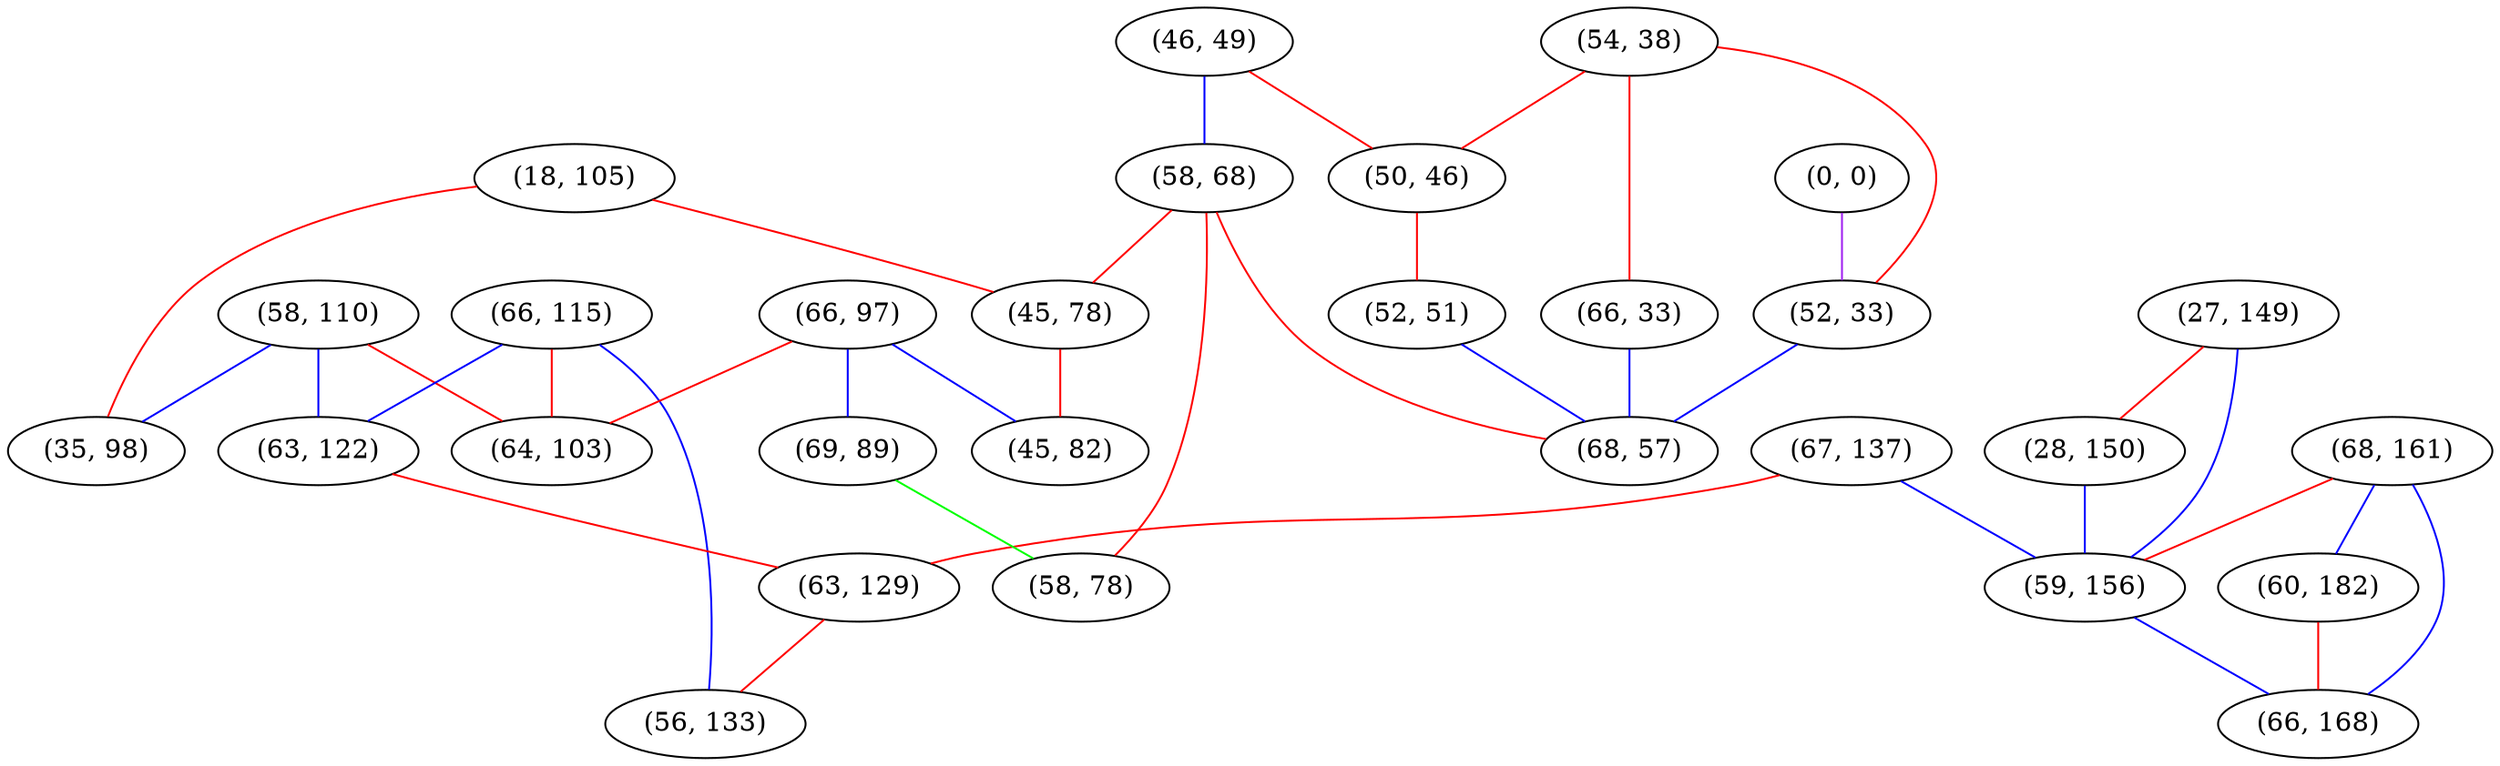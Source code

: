 graph "" {
"(58, 110)";
"(66, 115)";
"(18, 105)";
"(27, 149)";
"(28, 150)";
"(63, 122)";
"(67, 137)";
"(66, 97)";
"(54, 38)";
"(46, 49)";
"(68, 161)";
"(50, 46)";
"(66, 33)";
"(69, 89)";
"(58, 68)";
"(63, 129)";
"(35, 98)";
"(0, 0)";
"(45, 78)";
"(52, 33)";
"(56, 133)";
"(60, 182)";
"(45, 82)";
"(52, 51)";
"(59, 156)";
"(58, 78)";
"(64, 103)";
"(68, 57)";
"(66, 168)";
"(58, 110)" -- "(35, 98)"  [color=blue, key=0, weight=3];
"(58, 110)" -- "(63, 122)"  [color=blue, key=0, weight=3];
"(58, 110)" -- "(64, 103)"  [color=red, key=0, weight=1];
"(66, 115)" -- "(56, 133)"  [color=blue, key=0, weight=3];
"(66, 115)" -- "(63, 122)"  [color=blue, key=0, weight=3];
"(66, 115)" -- "(64, 103)"  [color=red, key=0, weight=1];
"(18, 105)" -- "(45, 78)"  [color=red, key=0, weight=1];
"(18, 105)" -- "(35, 98)"  [color=red, key=0, weight=1];
"(27, 149)" -- "(59, 156)"  [color=blue, key=0, weight=3];
"(27, 149)" -- "(28, 150)"  [color=red, key=0, weight=1];
"(28, 150)" -- "(59, 156)"  [color=blue, key=0, weight=3];
"(63, 122)" -- "(63, 129)"  [color=red, key=0, weight=1];
"(67, 137)" -- "(59, 156)"  [color=blue, key=0, weight=3];
"(67, 137)" -- "(63, 129)"  [color=red, key=0, weight=1];
"(66, 97)" -- "(69, 89)"  [color=blue, key=0, weight=3];
"(66, 97)" -- "(45, 82)"  [color=blue, key=0, weight=3];
"(66, 97)" -- "(64, 103)"  [color=red, key=0, weight=1];
"(54, 38)" -- "(50, 46)"  [color=red, key=0, weight=1];
"(54, 38)" -- "(52, 33)"  [color=red, key=0, weight=1];
"(54, 38)" -- "(66, 33)"  [color=red, key=0, weight=1];
"(46, 49)" -- "(50, 46)"  [color=red, key=0, weight=1];
"(46, 49)" -- "(58, 68)"  [color=blue, key=0, weight=3];
"(68, 161)" -- "(66, 168)"  [color=blue, key=0, weight=3];
"(68, 161)" -- "(59, 156)"  [color=red, key=0, weight=1];
"(68, 161)" -- "(60, 182)"  [color=blue, key=0, weight=3];
"(50, 46)" -- "(52, 51)"  [color=red, key=0, weight=1];
"(66, 33)" -- "(68, 57)"  [color=blue, key=0, weight=3];
"(69, 89)" -- "(58, 78)"  [color=green, key=0, weight=2];
"(58, 68)" -- "(45, 78)"  [color=red, key=0, weight=1];
"(58, 68)" -- "(58, 78)"  [color=red, key=0, weight=1];
"(58, 68)" -- "(68, 57)"  [color=red, key=0, weight=1];
"(63, 129)" -- "(56, 133)"  [color=red, key=0, weight=1];
"(0, 0)" -- "(52, 33)"  [color=purple, key=0, weight=4];
"(45, 78)" -- "(45, 82)"  [color=red, key=0, weight=1];
"(52, 33)" -- "(68, 57)"  [color=blue, key=0, weight=3];
"(60, 182)" -- "(66, 168)"  [color=red, key=0, weight=1];
"(52, 51)" -- "(68, 57)"  [color=blue, key=0, weight=3];
"(59, 156)" -- "(66, 168)"  [color=blue, key=0, weight=3];
}
